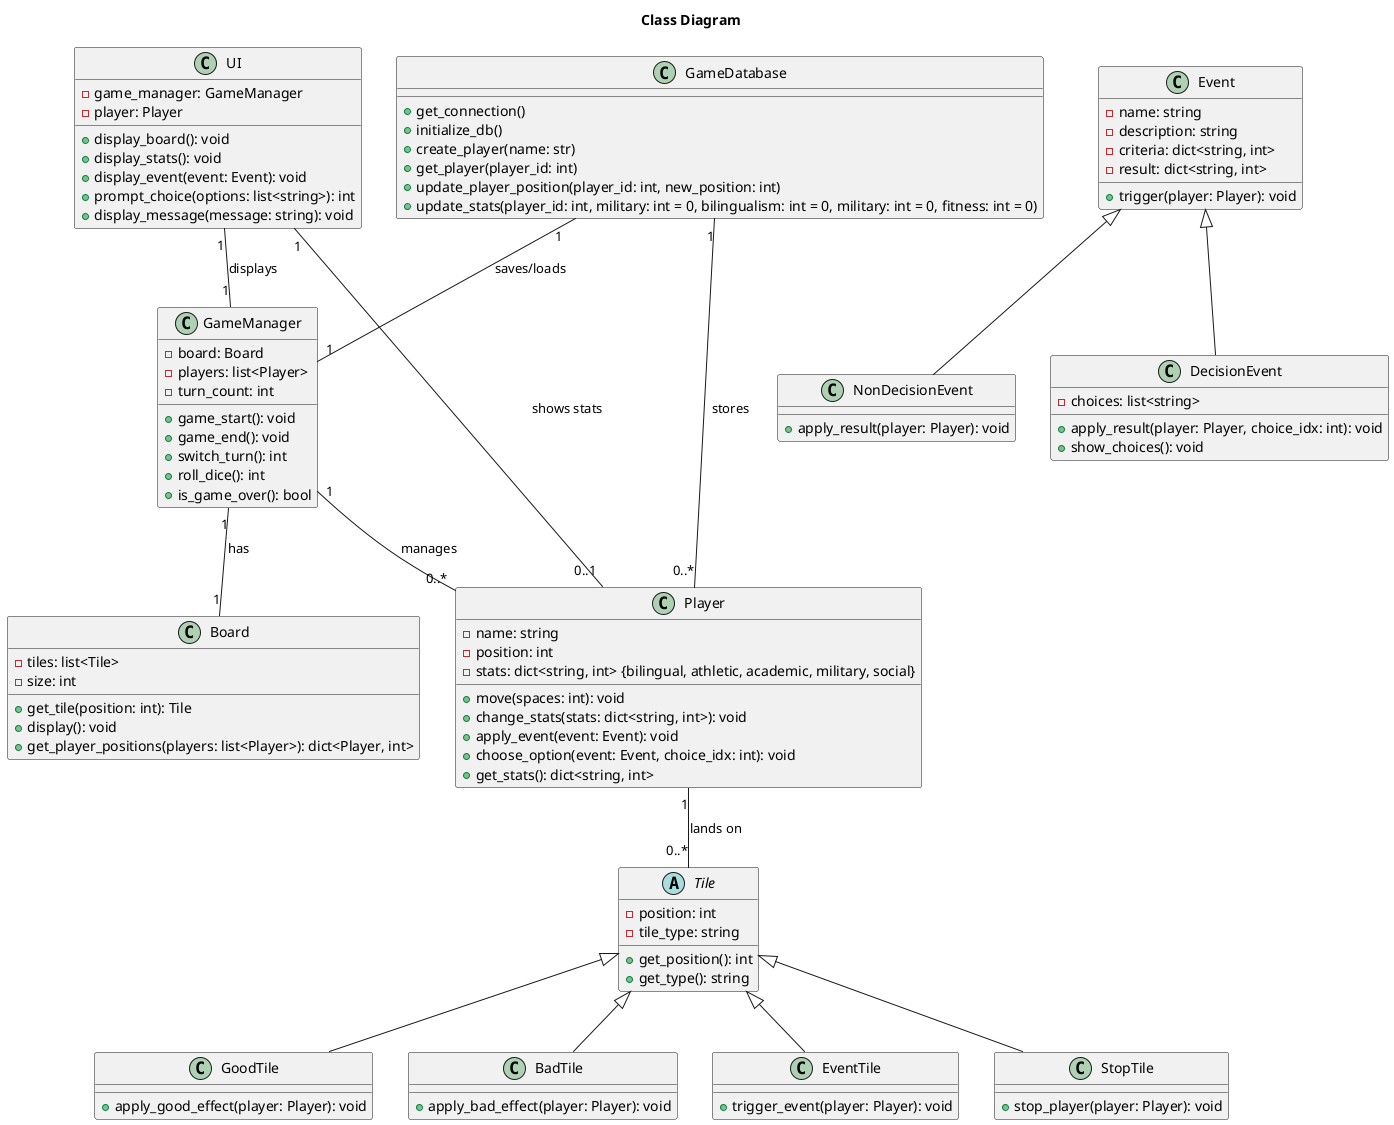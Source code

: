 @startuml class_diagram
title "Class Diagram"
' skinparam shadowing false
' skinparam classAttributeIconSize 0

class GameDatabase {
    + get_connection()
    + initialize_db()
    + create_player(name: str)
    + get_player(player_id: int)
    + update_player_position(player_id: int, new_position: int)
    + update_stats(player_id: int, military: int = 0, bilingualism: int = 0, military: int = 0, fitness: int = 0)
}

class Board {

    - tiles: list<Tile>
    - size: int

    + get_tile(position: int): Tile
    + display(): void
    + get_player_positions(players: list<Player>): dict<Player, int>
}

abstract class Tile {

    - position: int
    - tile_type: string

    + get_position(): int
    + get_type(): string
}

class GoodTile {

    + apply_good_effect(player: Player): void
}

class BadTile {

    + apply_bad_effect(player: Player): void
}

class EventTile {

    + trigger_event(player: Player): void
}

class StopTile {

    + stop_player(player: Player): void
}

class Player {

    - name: string
    - position: int
    - stats: dict<string, int> {bilingual, athletic, academic, military, social}

    + move(spaces: int): void
    + change_stats(stats: dict<string, int>): void
    + apply_event(event: Event): void
    + choose_option(event: Event, choice_idx: int): void
    + get_stats(): dict<string, int>

}

class Event {

    - name: string
    - description: string
    - criteria: dict<string, int>
    - result: dict<string, int>

    + trigger(player: Player): void
}

class NonDecisionEvent {

    + apply_result(player: Player): void
}

class DecisionEvent {
    - choices: list<string>

    + apply_result(player: Player, choice_idx: int): void
    + show_choices(): void
}


class GameManager {

    - board: Board
    - players: list<Player>
    - turn_count: int

    + game_start(): void
    + game_end(): void
    + switch_turn(): int
    + roll_dice(): int
    + is_game_over(): bool
}

class UI {

    - game_manager: GameManager
    - player: Player

    + display_board(): void
    + display_stats(): void
    + display_event(event: Event): void
    + prompt_choice(options: list<string>): int
    + display_message(message: string): void
}


' Relationships

Player "1" -- "0..*" Tile : "lands on"
GameDatabase "1" -- "0..*" Player : "stores"
GameDatabase "1" -- "1" GameManager : "saves/loads"
GameManager "1" -- "0..*" Player : "manages"
GameManager "1" -- "1" Board : "has"
UI "1" -- "1" GameManager : "displays"
UI "1" -- "0..1" Player : "shows stats"
Tile <|-- GoodTile
Tile <|-- BadTile
Tile <|-- EventTile
Tile <|-- StopTile
Event <|-- NonDecisionEvent
Event <|-- DecisionEvent


@enduml